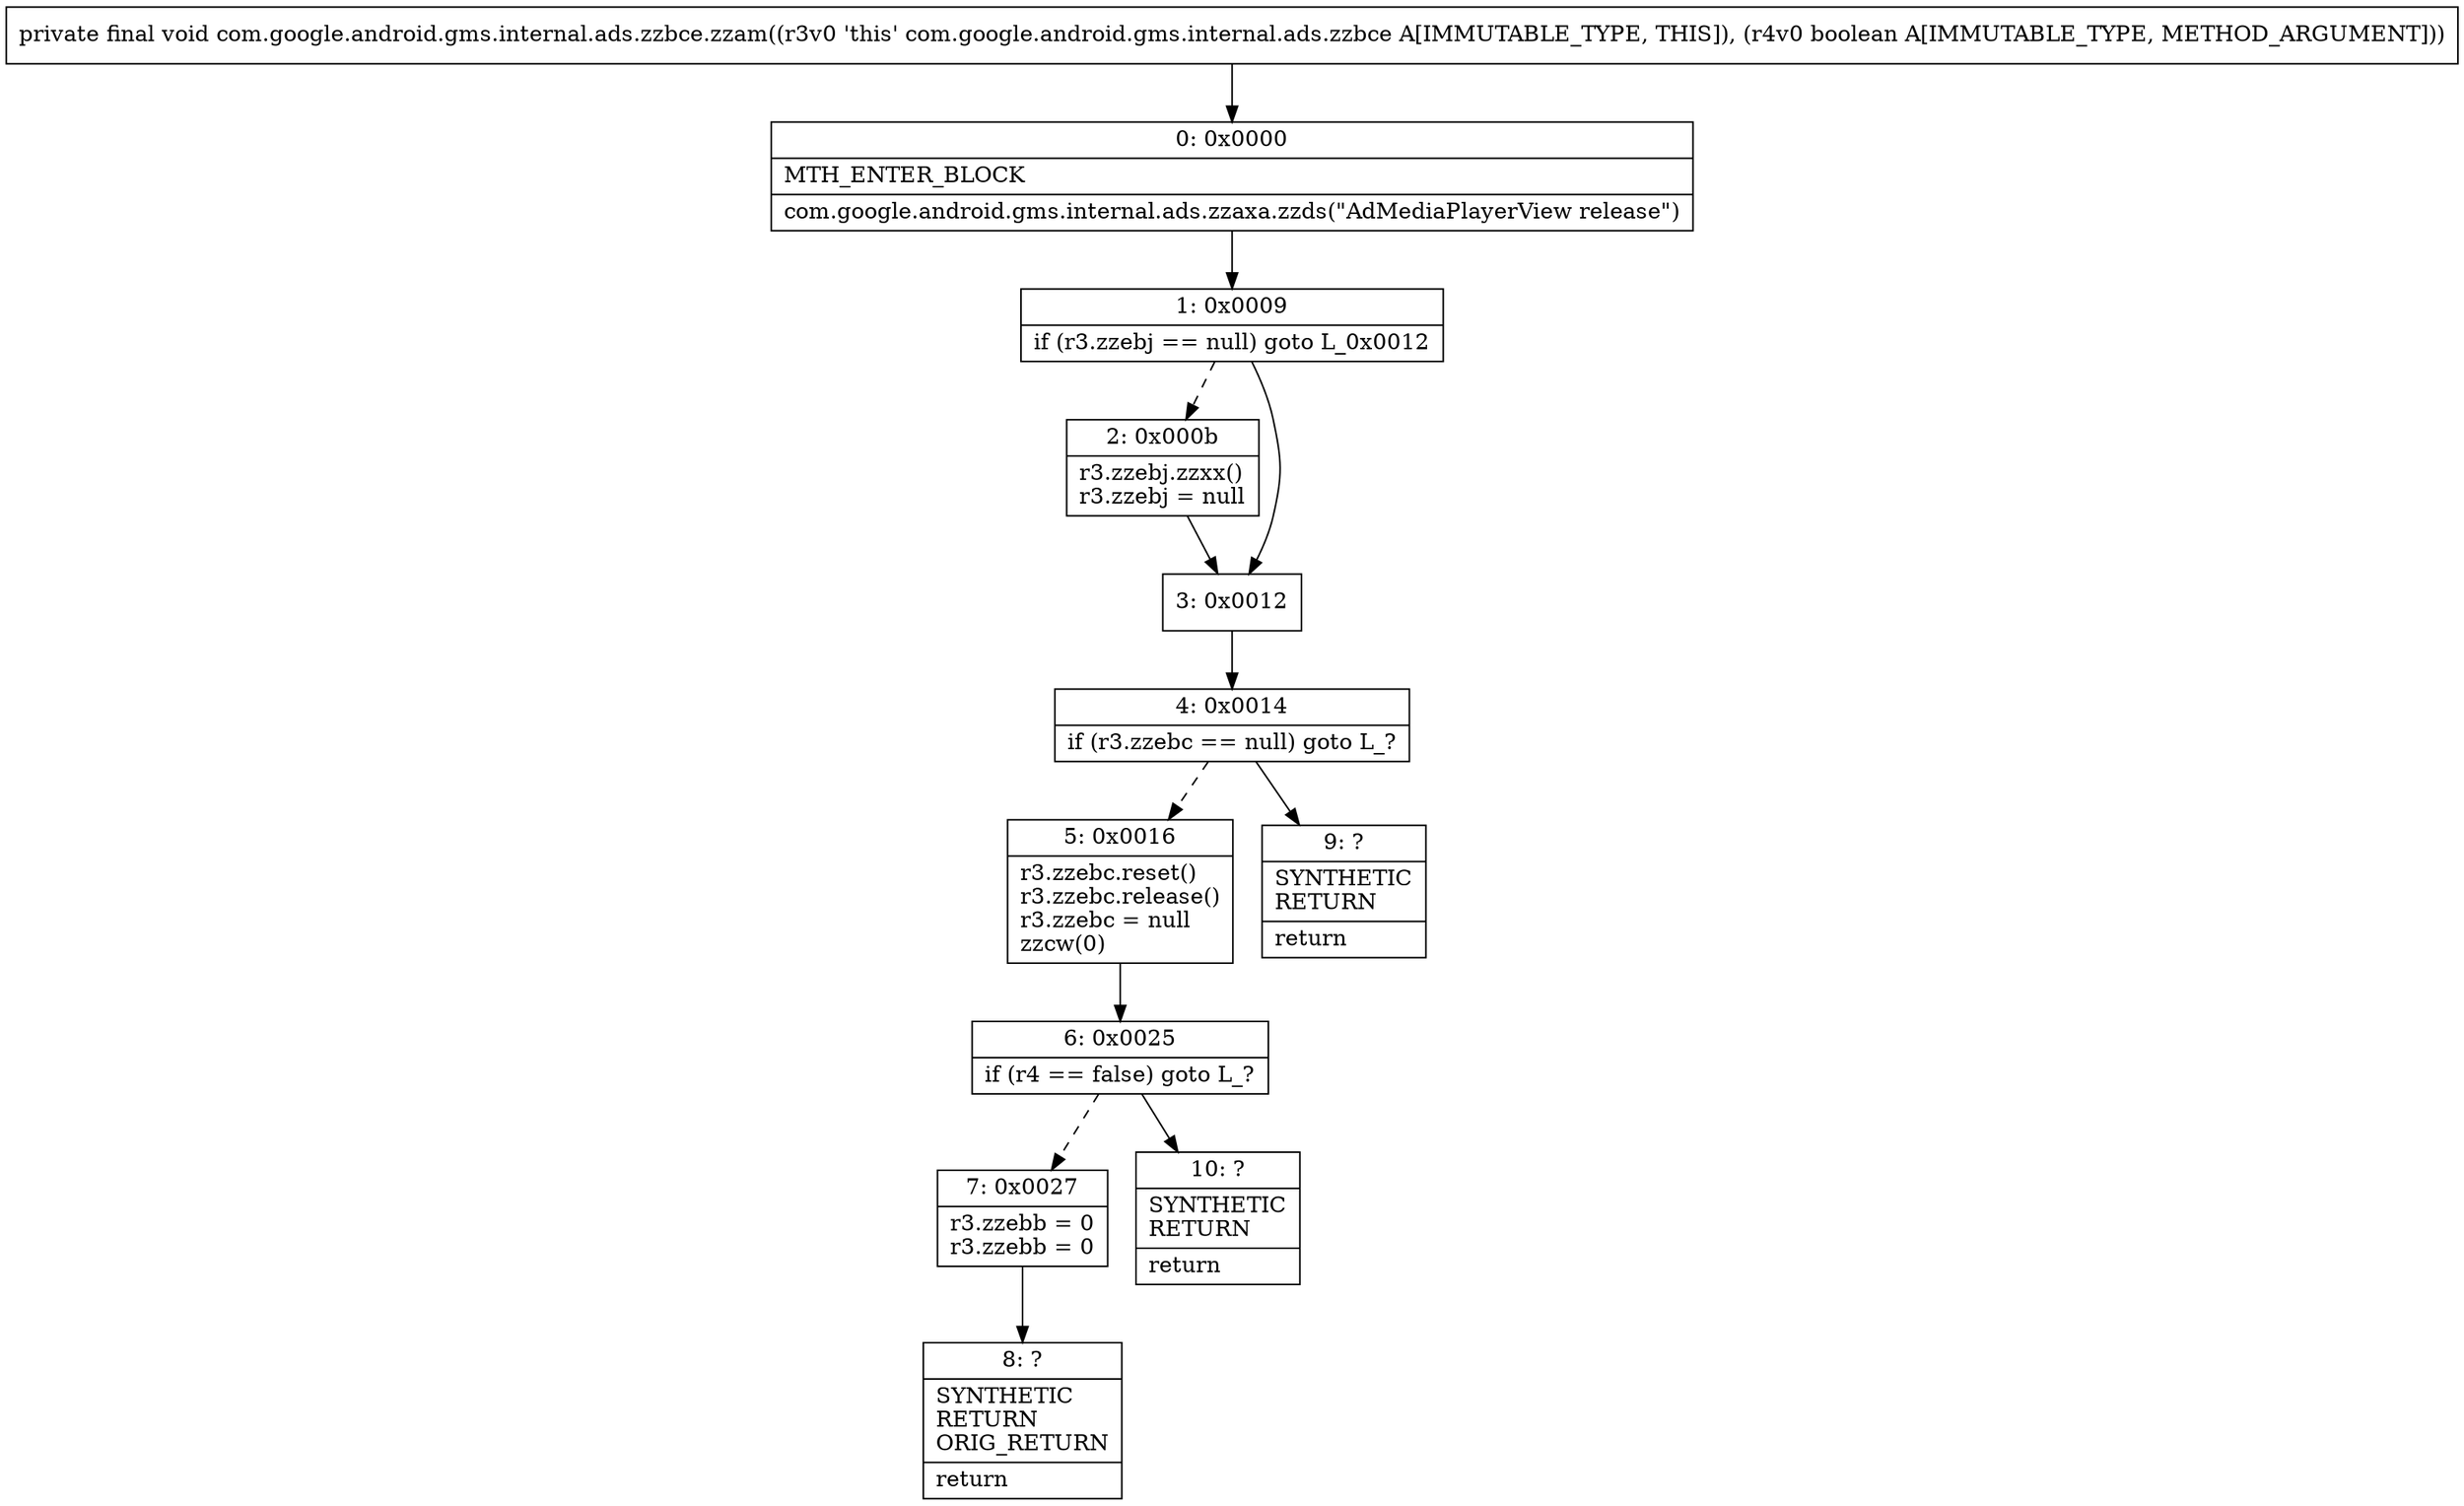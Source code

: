 digraph "CFG forcom.google.android.gms.internal.ads.zzbce.zzam(Z)V" {
Node_0 [shape=record,label="{0\:\ 0x0000|MTH_ENTER_BLOCK\l|com.google.android.gms.internal.ads.zzaxa.zzds(\"AdMediaPlayerView release\")\l}"];
Node_1 [shape=record,label="{1\:\ 0x0009|if (r3.zzebj == null) goto L_0x0012\l}"];
Node_2 [shape=record,label="{2\:\ 0x000b|r3.zzebj.zzxx()\lr3.zzebj = null\l}"];
Node_3 [shape=record,label="{3\:\ 0x0012}"];
Node_4 [shape=record,label="{4\:\ 0x0014|if (r3.zzebc == null) goto L_?\l}"];
Node_5 [shape=record,label="{5\:\ 0x0016|r3.zzebc.reset()\lr3.zzebc.release()\lr3.zzebc = null\lzzcw(0)\l}"];
Node_6 [shape=record,label="{6\:\ 0x0025|if (r4 == false) goto L_?\l}"];
Node_7 [shape=record,label="{7\:\ 0x0027|r3.zzebb = 0\lr3.zzebb = 0\l}"];
Node_8 [shape=record,label="{8\:\ ?|SYNTHETIC\lRETURN\lORIG_RETURN\l|return\l}"];
Node_9 [shape=record,label="{9\:\ ?|SYNTHETIC\lRETURN\l|return\l}"];
Node_10 [shape=record,label="{10\:\ ?|SYNTHETIC\lRETURN\l|return\l}"];
MethodNode[shape=record,label="{private final void com.google.android.gms.internal.ads.zzbce.zzam((r3v0 'this' com.google.android.gms.internal.ads.zzbce A[IMMUTABLE_TYPE, THIS]), (r4v0 boolean A[IMMUTABLE_TYPE, METHOD_ARGUMENT])) }"];
MethodNode -> Node_0;
Node_0 -> Node_1;
Node_1 -> Node_2[style=dashed];
Node_1 -> Node_3;
Node_2 -> Node_3;
Node_3 -> Node_4;
Node_4 -> Node_5[style=dashed];
Node_4 -> Node_9;
Node_5 -> Node_6;
Node_6 -> Node_7[style=dashed];
Node_6 -> Node_10;
Node_7 -> Node_8;
}

